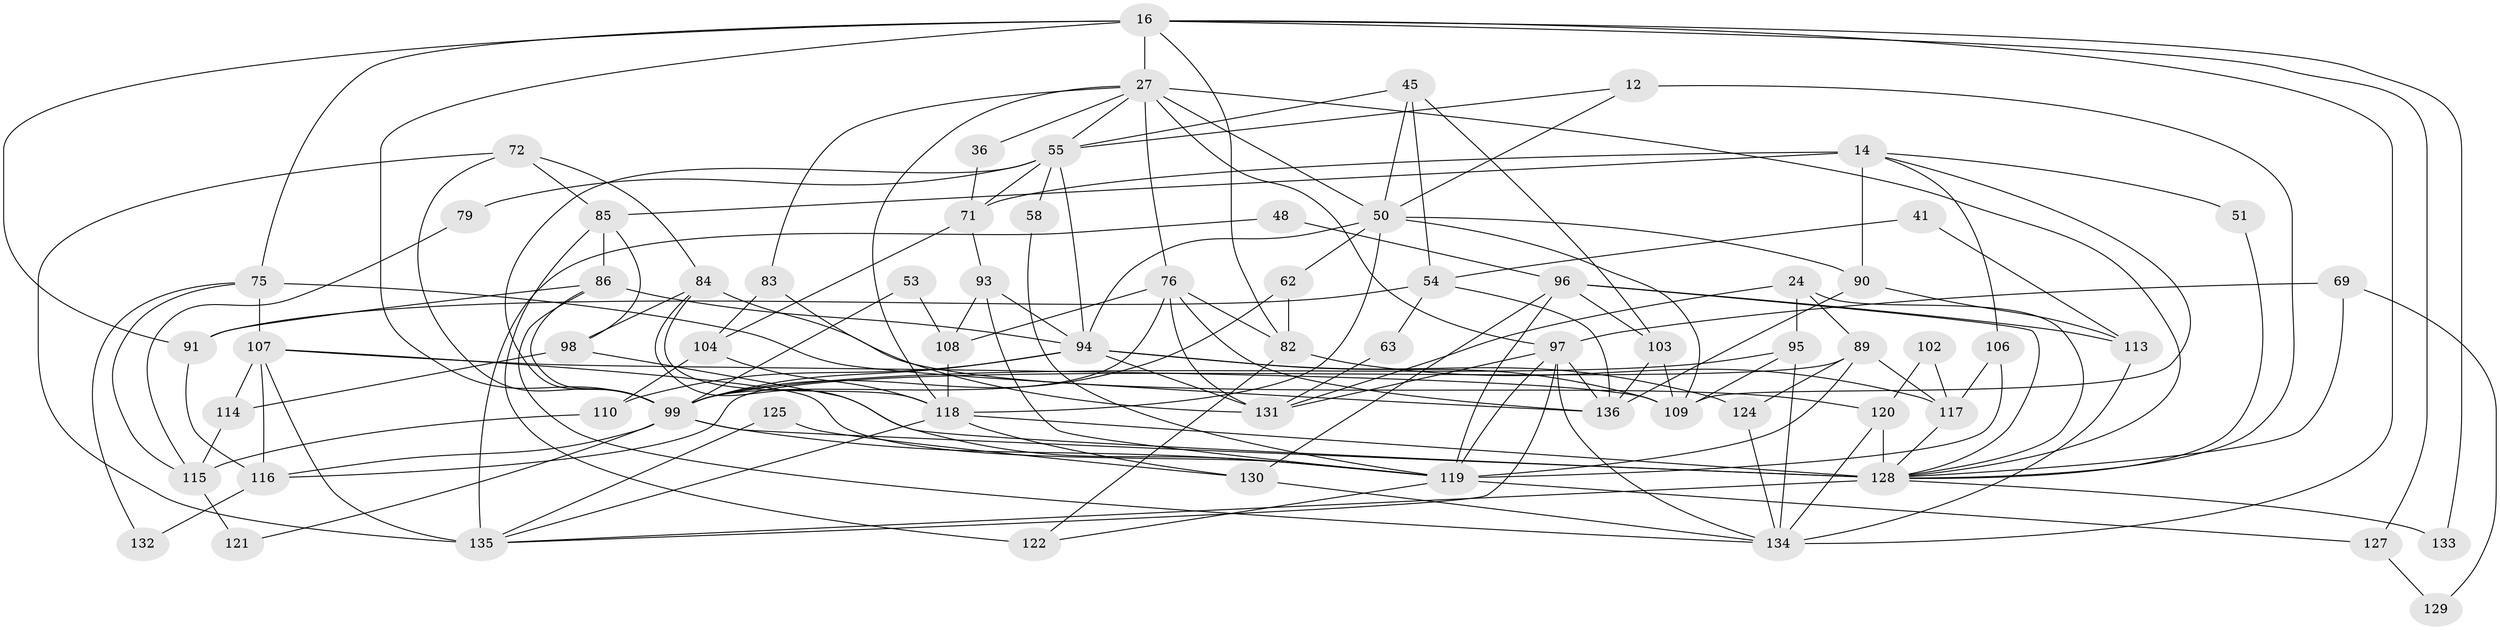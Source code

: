 // original degree distribution, {7: 0.029411764705882353, 3: 0.25, 4: 0.3014705882352941, 5: 0.16176470588235295, 10: 0.007352941176470588, 6: 0.08088235294117647, 2: 0.14705882352941177, 8: 0.022058823529411766}
// Generated by graph-tools (version 1.1) at 2025/50/03/09/25 04:50:06]
// undirected, 68 vertices, 160 edges
graph export_dot {
graph [start="1"]
  node [color=gray90,style=filled];
  12;
  14;
  16 [super="+8"];
  24;
  27 [super="+26"];
  36;
  41;
  45 [super="+33"];
  48;
  50 [super="+47+35"];
  51;
  53;
  54;
  55 [super="+4"];
  58;
  62;
  63;
  69;
  71 [super="+22"];
  72;
  75 [super="+18"];
  76 [super="+46+73"];
  79;
  82 [super="+2+31"];
  83;
  84;
  85;
  86 [super="+40"];
  89;
  90;
  91 [super="+32"];
  93 [super="+56"];
  94 [super="+43+88"];
  95 [super="+37"];
  96 [super="+5+67"];
  97 [super="+38+66"];
  98;
  99 [super="+87+60"];
  102;
  103;
  104;
  106;
  107 [super="+80+92"];
  108;
  109 [super="+101+105"];
  110;
  113;
  114 [super="+59"];
  115;
  116;
  117 [super="+52"];
  118 [super="+42+39+9"];
  119 [super="+65+77+74"];
  120;
  121;
  122;
  124;
  125;
  127;
  128 [super="+13+126+123"];
  129;
  130;
  131 [super="+111"];
  132;
  133;
  134 [super="+100"];
  135;
  136 [super="+10"];
  12 -- 55;
  12 -- 128;
  12 -- 50;
  14 -- 85;
  14 -- 51;
  14 -- 71 [weight=2];
  14 -- 90;
  14 -- 106;
  14 -- 109;
  16 -- 82 [weight=2];
  16 -- 99 [weight=3];
  16 -- 133;
  16 -- 27;
  16 -- 91;
  16 -- 127;
  16 -- 75;
  16 -- 134;
  24 -- 89;
  24 -- 95;
  24 -- 131;
  24 -- 128;
  27 -- 50 [weight=3];
  27 -- 55;
  27 -- 128;
  27 -- 97;
  27 -- 83;
  27 -- 36;
  27 -- 118;
  27 -- 76;
  36 -- 71;
  41 -- 113;
  41 -- 54;
  45 -- 55 [weight=2];
  45 -- 54 [weight=2];
  45 -- 103;
  45 -- 50;
  48 -- 135;
  48 -- 96;
  50 -- 62;
  50 -- 90;
  50 -- 94 [weight=2];
  50 -- 109;
  50 -- 118;
  51 -- 128;
  53 -- 108;
  53 -- 99;
  54 -- 63;
  54 -- 91;
  54 -- 136;
  55 -- 99 [weight=2];
  55 -- 79;
  55 -- 71;
  55 -- 58;
  55 -- 94;
  58 -- 119;
  62 -- 82;
  62 -- 99;
  63 -- 131;
  69 -- 128 [weight=2];
  69 -- 129;
  69 -- 97;
  71 -- 104;
  71 -- 93;
  72 -- 135;
  72 -- 84;
  72 -- 85;
  72 -- 99;
  75 -- 136;
  75 -- 115;
  75 -- 132;
  75 -- 107;
  76 -- 108;
  76 -- 131 [weight=2];
  76 -- 136 [weight=2];
  76 -- 99 [weight=3];
  76 -- 82 [weight=2];
  79 -- 115;
  82 -- 122;
  82 -- 117 [weight=2];
  83 -- 104;
  83 -- 131;
  84 -- 98;
  84 -- 120;
  84 -- 119;
  84 -- 118;
  85 -- 86;
  85 -- 98;
  85 -- 122;
  86 -- 99 [weight=3];
  86 -- 91;
  86 -- 134;
  86 -- 94;
  89 -- 124;
  89 -- 117;
  89 -- 116;
  89 -- 119;
  90 -- 136;
  90 -- 113;
  91 -- 116;
  93 -- 108;
  93 -- 119 [weight=2];
  93 -- 94 [weight=2];
  94 -- 99 [weight=2];
  94 -- 124;
  94 -- 109 [weight=2];
  94 -- 131;
  94 -- 110;
  95 -- 99 [weight=2];
  95 -- 134 [weight=2];
  95 -- 109 [weight=2];
  96 -- 113;
  96 -- 119 [weight=2];
  96 -- 130;
  96 -- 103;
  96 -- 128 [weight=2];
  97 -- 119 [weight=3];
  97 -- 131 [weight=2];
  97 -- 134 [weight=2];
  97 -- 135;
  97 -- 136;
  98 -- 128;
  98 -- 114;
  99 -- 128 [weight=5];
  99 -- 116;
  99 -- 121;
  99 -- 119;
  102 -- 120;
  102 -- 117;
  103 -- 136;
  103 -- 109;
  104 -- 110;
  104 -- 118;
  106 -- 117;
  106 -- 119;
  107 -- 135 [weight=2];
  107 -- 109 [weight=2];
  107 -- 114;
  107 -- 116;
  107 -- 119;
  108 -- 118;
  110 -- 115;
  113 -- 134;
  114 -- 115 [weight=2];
  115 -- 121;
  116 -- 132;
  117 -- 128;
  118 -- 128 [weight=4];
  118 -- 135;
  118 -- 130;
  119 -- 122;
  119 -- 127;
  120 -- 134;
  120 -- 128;
  124 -- 134;
  125 -- 135;
  125 -- 130;
  127 -- 129;
  128 -- 135;
  128 -- 133;
  130 -- 134;
}
